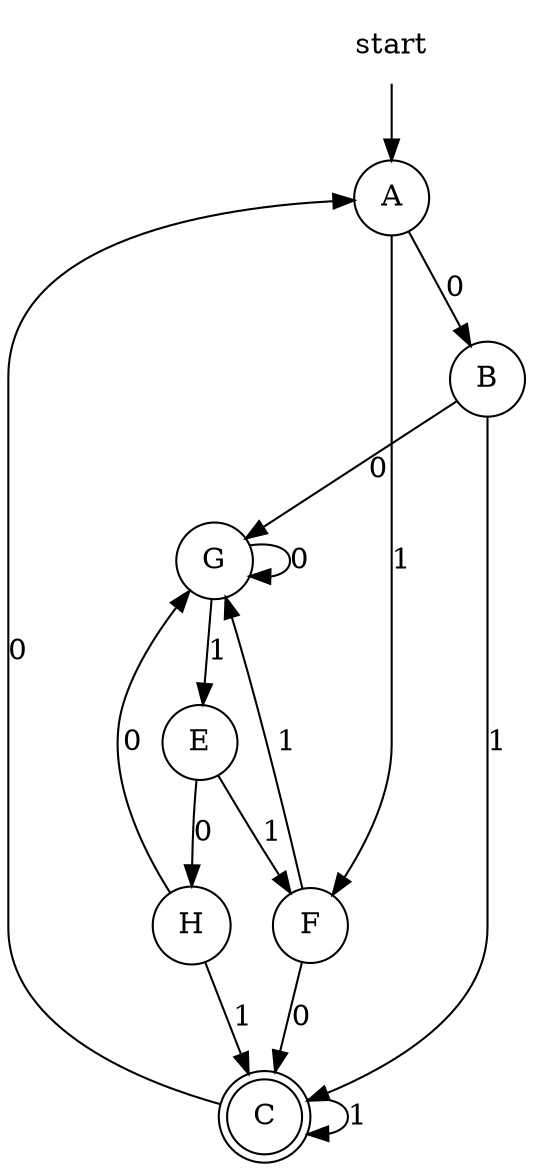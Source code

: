 digraph automaton {
    node [shape=none]; start;
    node [shape=doublecircle]; "C";
    node [shape=circle];
    start -> "A";
    "A" -> "B" [label="0"];
    "A" -> "F" [label="1"];
    "B" -> "G" [label="0"];
    "B" -> "C" [label="1"];
    "C" -> "A" [label="0"];
    "C" -> "C" [label="1"];
    "E" -> "H" [label="0"];
    "E" -> "F" [label="1"];
    "F" -> "C" [label="0"];
    "F" -> "G" [label="1"];
    "G" -> "G" [label="0"];
    "G" -> "E" [label="1"];
    "H" -> "G" [label="0"];
    "H" -> "C" [label="1"];
}
